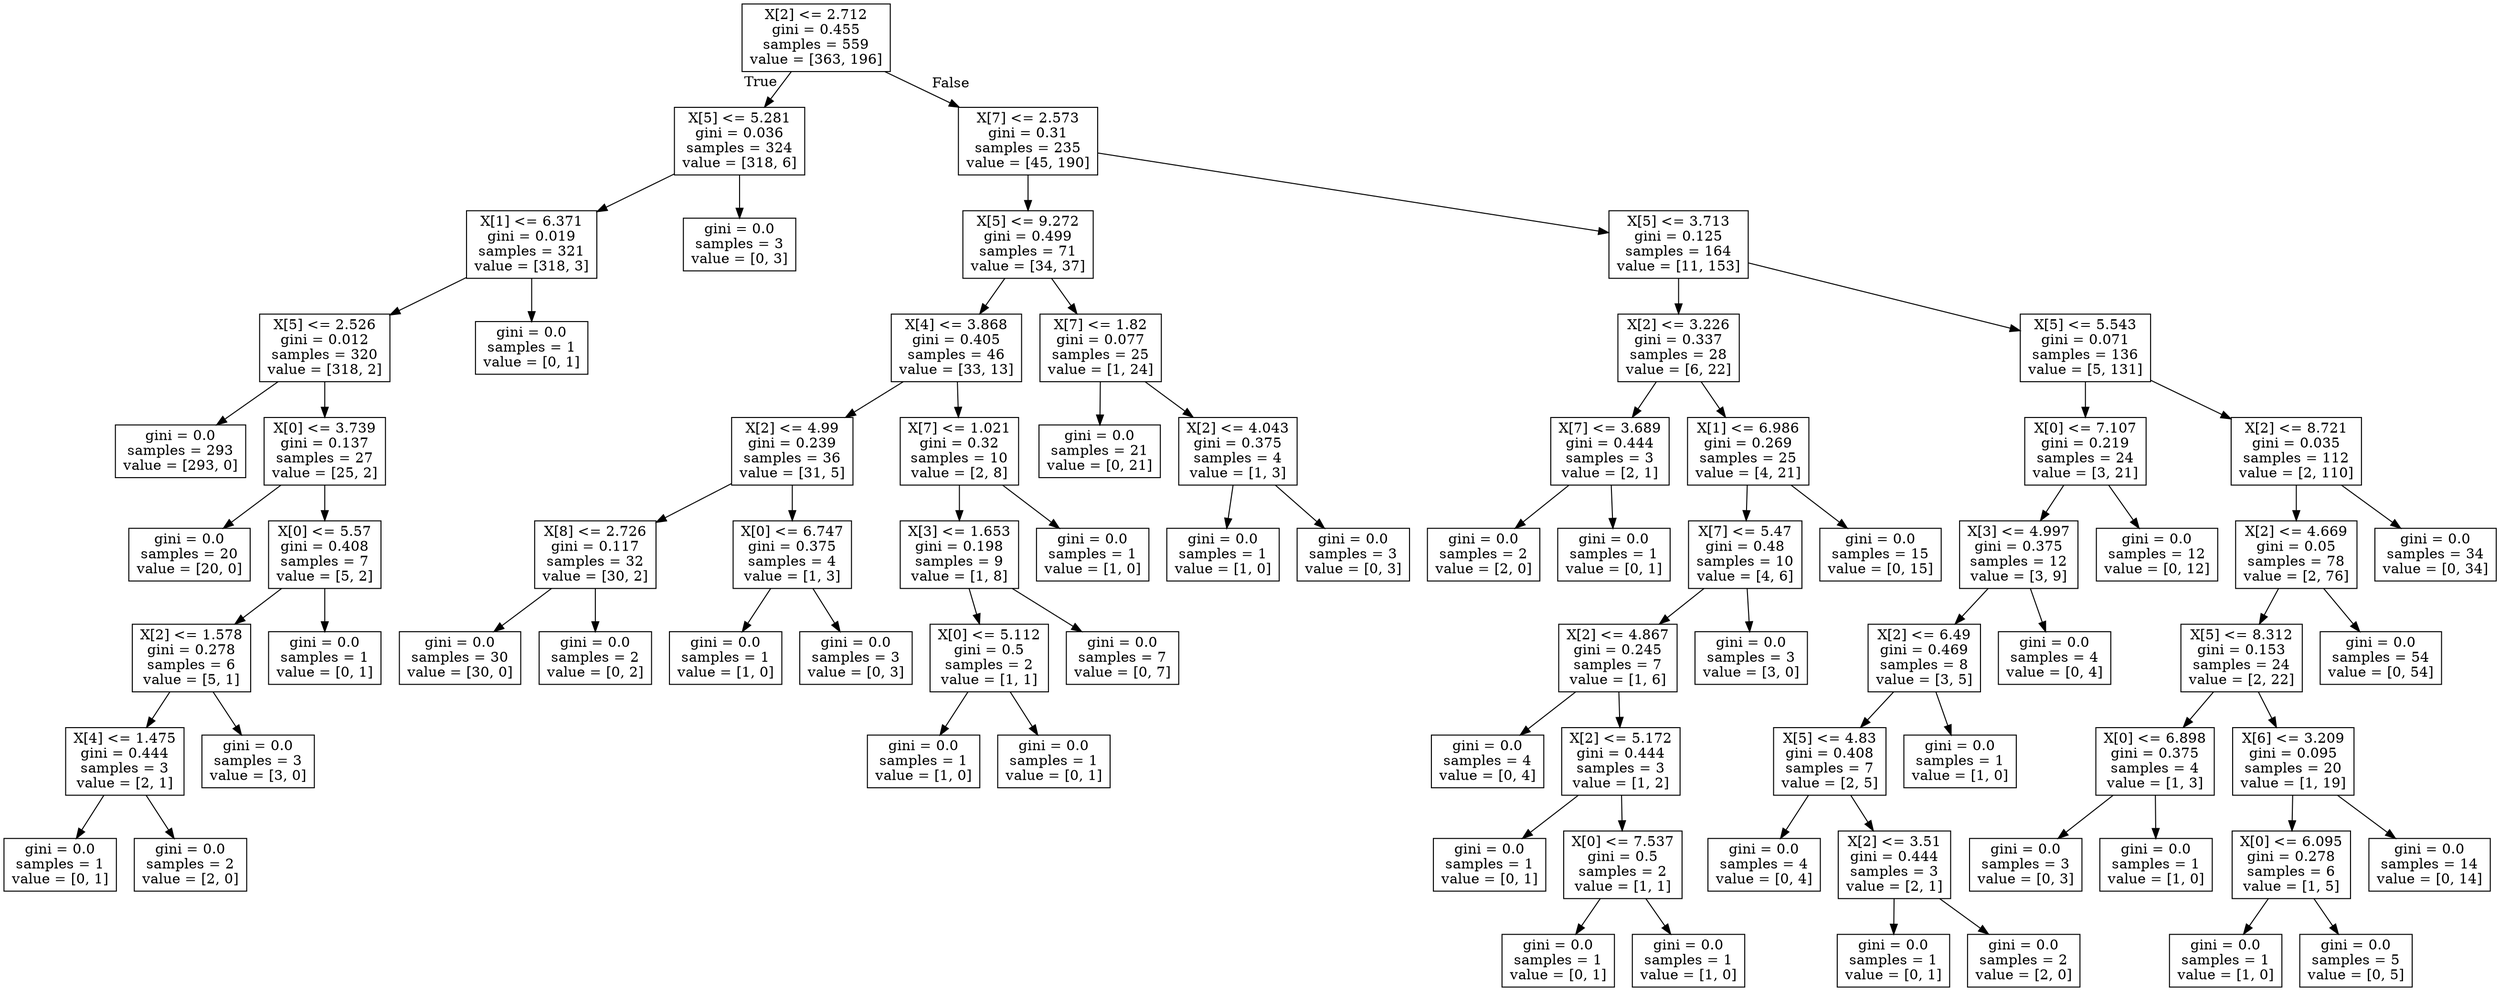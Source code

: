 digraph Tree {
node [shape=box] ;
0 [label="X[2] <= 2.712\ngini = 0.455\nsamples = 559\nvalue = [363, 196]"] ;
1 [label="X[5] <= 5.281\ngini = 0.036\nsamples = 324\nvalue = [318, 6]"] ;
0 -> 1 [labeldistance=2.5, labelangle=45, headlabel="True"] ;
2 [label="X[1] <= 6.371\ngini = 0.019\nsamples = 321\nvalue = [318, 3]"] ;
1 -> 2 ;
3 [label="X[5] <= 2.526\ngini = 0.012\nsamples = 320\nvalue = [318, 2]"] ;
2 -> 3 ;
4 [label="gini = 0.0\nsamples = 293\nvalue = [293, 0]"] ;
3 -> 4 ;
5 [label="X[0] <= 3.739\ngini = 0.137\nsamples = 27\nvalue = [25, 2]"] ;
3 -> 5 ;
6 [label="gini = 0.0\nsamples = 20\nvalue = [20, 0]"] ;
5 -> 6 ;
7 [label="X[0] <= 5.57\ngini = 0.408\nsamples = 7\nvalue = [5, 2]"] ;
5 -> 7 ;
8 [label="X[2] <= 1.578\ngini = 0.278\nsamples = 6\nvalue = [5, 1]"] ;
7 -> 8 ;
9 [label="X[4] <= 1.475\ngini = 0.444\nsamples = 3\nvalue = [2, 1]"] ;
8 -> 9 ;
10 [label="gini = 0.0\nsamples = 1\nvalue = [0, 1]"] ;
9 -> 10 ;
11 [label="gini = 0.0\nsamples = 2\nvalue = [2, 0]"] ;
9 -> 11 ;
12 [label="gini = 0.0\nsamples = 3\nvalue = [3, 0]"] ;
8 -> 12 ;
13 [label="gini = 0.0\nsamples = 1\nvalue = [0, 1]"] ;
7 -> 13 ;
14 [label="gini = 0.0\nsamples = 1\nvalue = [0, 1]"] ;
2 -> 14 ;
15 [label="gini = 0.0\nsamples = 3\nvalue = [0, 3]"] ;
1 -> 15 ;
16 [label="X[7] <= 2.573\ngini = 0.31\nsamples = 235\nvalue = [45, 190]"] ;
0 -> 16 [labeldistance=2.5, labelangle=-45, headlabel="False"] ;
17 [label="X[5] <= 9.272\ngini = 0.499\nsamples = 71\nvalue = [34, 37]"] ;
16 -> 17 ;
18 [label="X[4] <= 3.868\ngini = 0.405\nsamples = 46\nvalue = [33, 13]"] ;
17 -> 18 ;
19 [label="X[2] <= 4.99\ngini = 0.239\nsamples = 36\nvalue = [31, 5]"] ;
18 -> 19 ;
20 [label="X[8] <= 2.726\ngini = 0.117\nsamples = 32\nvalue = [30, 2]"] ;
19 -> 20 ;
21 [label="gini = 0.0\nsamples = 30\nvalue = [30, 0]"] ;
20 -> 21 ;
22 [label="gini = 0.0\nsamples = 2\nvalue = [0, 2]"] ;
20 -> 22 ;
23 [label="X[0] <= 6.747\ngini = 0.375\nsamples = 4\nvalue = [1, 3]"] ;
19 -> 23 ;
24 [label="gini = 0.0\nsamples = 1\nvalue = [1, 0]"] ;
23 -> 24 ;
25 [label="gini = 0.0\nsamples = 3\nvalue = [0, 3]"] ;
23 -> 25 ;
26 [label="X[7] <= 1.021\ngini = 0.32\nsamples = 10\nvalue = [2, 8]"] ;
18 -> 26 ;
27 [label="X[3] <= 1.653\ngini = 0.198\nsamples = 9\nvalue = [1, 8]"] ;
26 -> 27 ;
28 [label="X[0] <= 5.112\ngini = 0.5\nsamples = 2\nvalue = [1, 1]"] ;
27 -> 28 ;
29 [label="gini = 0.0\nsamples = 1\nvalue = [1, 0]"] ;
28 -> 29 ;
30 [label="gini = 0.0\nsamples = 1\nvalue = [0, 1]"] ;
28 -> 30 ;
31 [label="gini = 0.0\nsamples = 7\nvalue = [0, 7]"] ;
27 -> 31 ;
32 [label="gini = 0.0\nsamples = 1\nvalue = [1, 0]"] ;
26 -> 32 ;
33 [label="X[7] <= 1.82\ngini = 0.077\nsamples = 25\nvalue = [1, 24]"] ;
17 -> 33 ;
34 [label="gini = 0.0\nsamples = 21\nvalue = [0, 21]"] ;
33 -> 34 ;
35 [label="X[2] <= 4.043\ngini = 0.375\nsamples = 4\nvalue = [1, 3]"] ;
33 -> 35 ;
36 [label="gini = 0.0\nsamples = 1\nvalue = [1, 0]"] ;
35 -> 36 ;
37 [label="gini = 0.0\nsamples = 3\nvalue = [0, 3]"] ;
35 -> 37 ;
38 [label="X[5] <= 3.713\ngini = 0.125\nsamples = 164\nvalue = [11, 153]"] ;
16 -> 38 ;
39 [label="X[2] <= 3.226\ngini = 0.337\nsamples = 28\nvalue = [6, 22]"] ;
38 -> 39 ;
40 [label="X[7] <= 3.689\ngini = 0.444\nsamples = 3\nvalue = [2, 1]"] ;
39 -> 40 ;
41 [label="gini = 0.0\nsamples = 2\nvalue = [2, 0]"] ;
40 -> 41 ;
42 [label="gini = 0.0\nsamples = 1\nvalue = [0, 1]"] ;
40 -> 42 ;
43 [label="X[1] <= 6.986\ngini = 0.269\nsamples = 25\nvalue = [4, 21]"] ;
39 -> 43 ;
44 [label="X[7] <= 5.47\ngini = 0.48\nsamples = 10\nvalue = [4, 6]"] ;
43 -> 44 ;
45 [label="X[2] <= 4.867\ngini = 0.245\nsamples = 7\nvalue = [1, 6]"] ;
44 -> 45 ;
46 [label="gini = 0.0\nsamples = 4\nvalue = [0, 4]"] ;
45 -> 46 ;
47 [label="X[2] <= 5.172\ngini = 0.444\nsamples = 3\nvalue = [1, 2]"] ;
45 -> 47 ;
48 [label="gini = 0.0\nsamples = 1\nvalue = [0, 1]"] ;
47 -> 48 ;
49 [label="X[0] <= 7.537\ngini = 0.5\nsamples = 2\nvalue = [1, 1]"] ;
47 -> 49 ;
50 [label="gini = 0.0\nsamples = 1\nvalue = [0, 1]"] ;
49 -> 50 ;
51 [label="gini = 0.0\nsamples = 1\nvalue = [1, 0]"] ;
49 -> 51 ;
52 [label="gini = 0.0\nsamples = 3\nvalue = [3, 0]"] ;
44 -> 52 ;
53 [label="gini = 0.0\nsamples = 15\nvalue = [0, 15]"] ;
43 -> 53 ;
54 [label="X[5] <= 5.543\ngini = 0.071\nsamples = 136\nvalue = [5, 131]"] ;
38 -> 54 ;
55 [label="X[0] <= 7.107\ngini = 0.219\nsamples = 24\nvalue = [3, 21]"] ;
54 -> 55 ;
56 [label="X[3] <= 4.997\ngini = 0.375\nsamples = 12\nvalue = [3, 9]"] ;
55 -> 56 ;
57 [label="X[2] <= 6.49\ngini = 0.469\nsamples = 8\nvalue = [3, 5]"] ;
56 -> 57 ;
58 [label="X[5] <= 4.83\ngini = 0.408\nsamples = 7\nvalue = [2, 5]"] ;
57 -> 58 ;
59 [label="gini = 0.0\nsamples = 4\nvalue = [0, 4]"] ;
58 -> 59 ;
60 [label="X[2] <= 3.51\ngini = 0.444\nsamples = 3\nvalue = [2, 1]"] ;
58 -> 60 ;
61 [label="gini = 0.0\nsamples = 1\nvalue = [0, 1]"] ;
60 -> 61 ;
62 [label="gini = 0.0\nsamples = 2\nvalue = [2, 0]"] ;
60 -> 62 ;
63 [label="gini = 0.0\nsamples = 1\nvalue = [1, 0]"] ;
57 -> 63 ;
64 [label="gini = 0.0\nsamples = 4\nvalue = [0, 4]"] ;
56 -> 64 ;
65 [label="gini = 0.0\nsamples = 12\nvalue = [0, 12]"] ;
55 -> 65 ;
66 [label="X[2] <= 8.721\ngini = 0.035\nsamples = 112\nvalue = [2, 110]"] ;
54 -> 66 ;
67 [label="X[2] <= 4.669\ngini = 0.05\nsamples = 78\nvalue = [2, 76]"] ;
66 -> 67 ;
68 [label="X[5] <= 8.312\ngini = 0.153\nsamples = 24\nvalue = [2, 22]"] ;
67 -> 68 ;
69 [label="X[0] <= 6.898\ngini = 0.375\nsamples = 4\nvalue = [1, 3]"] ;
68 -> 69 ;
70 [label="gini = 0.0\nsamples = 3\nvalue = [0, 3]"] ;
69 -> 70 ;
71 [label="gini = 0.0\nsamples = 1\nvalue = [1, 0]"] ;
69 -> 71 ;
72 [label="X[6] <= 3.209\ngini = 0.095\nsamples = 20\nvalue = [1, 19]"] ;
68 -> 72 ;
73 [label="X[0] <= 6.095\ngini = 0.278\nsamples = 6\nvalue = [1, 5]"] ;
72 -> 73 ;
74 [label="gini = 0.0\nsamples = 1\nvalue = [1, 0]"] ;
73 -> 74 ;
75 [label="gini = 0.0\nsamples = 5\nvalue = [0, 5]"] ;
73 -> 75 ;
76 [label="gini = 0.0\nsamples = 14\nvalue = [0, 14]"] ;
72 -> 76 ;
77 [label="gini = 0.0\nsamples = 54\nvalue = [0, 54]"] ;
67 -> 77 ;
78 [label="gini = 0.0\nsamples = 34\nvalue = [0, 34]"] ;
66 -> 78 ;
}